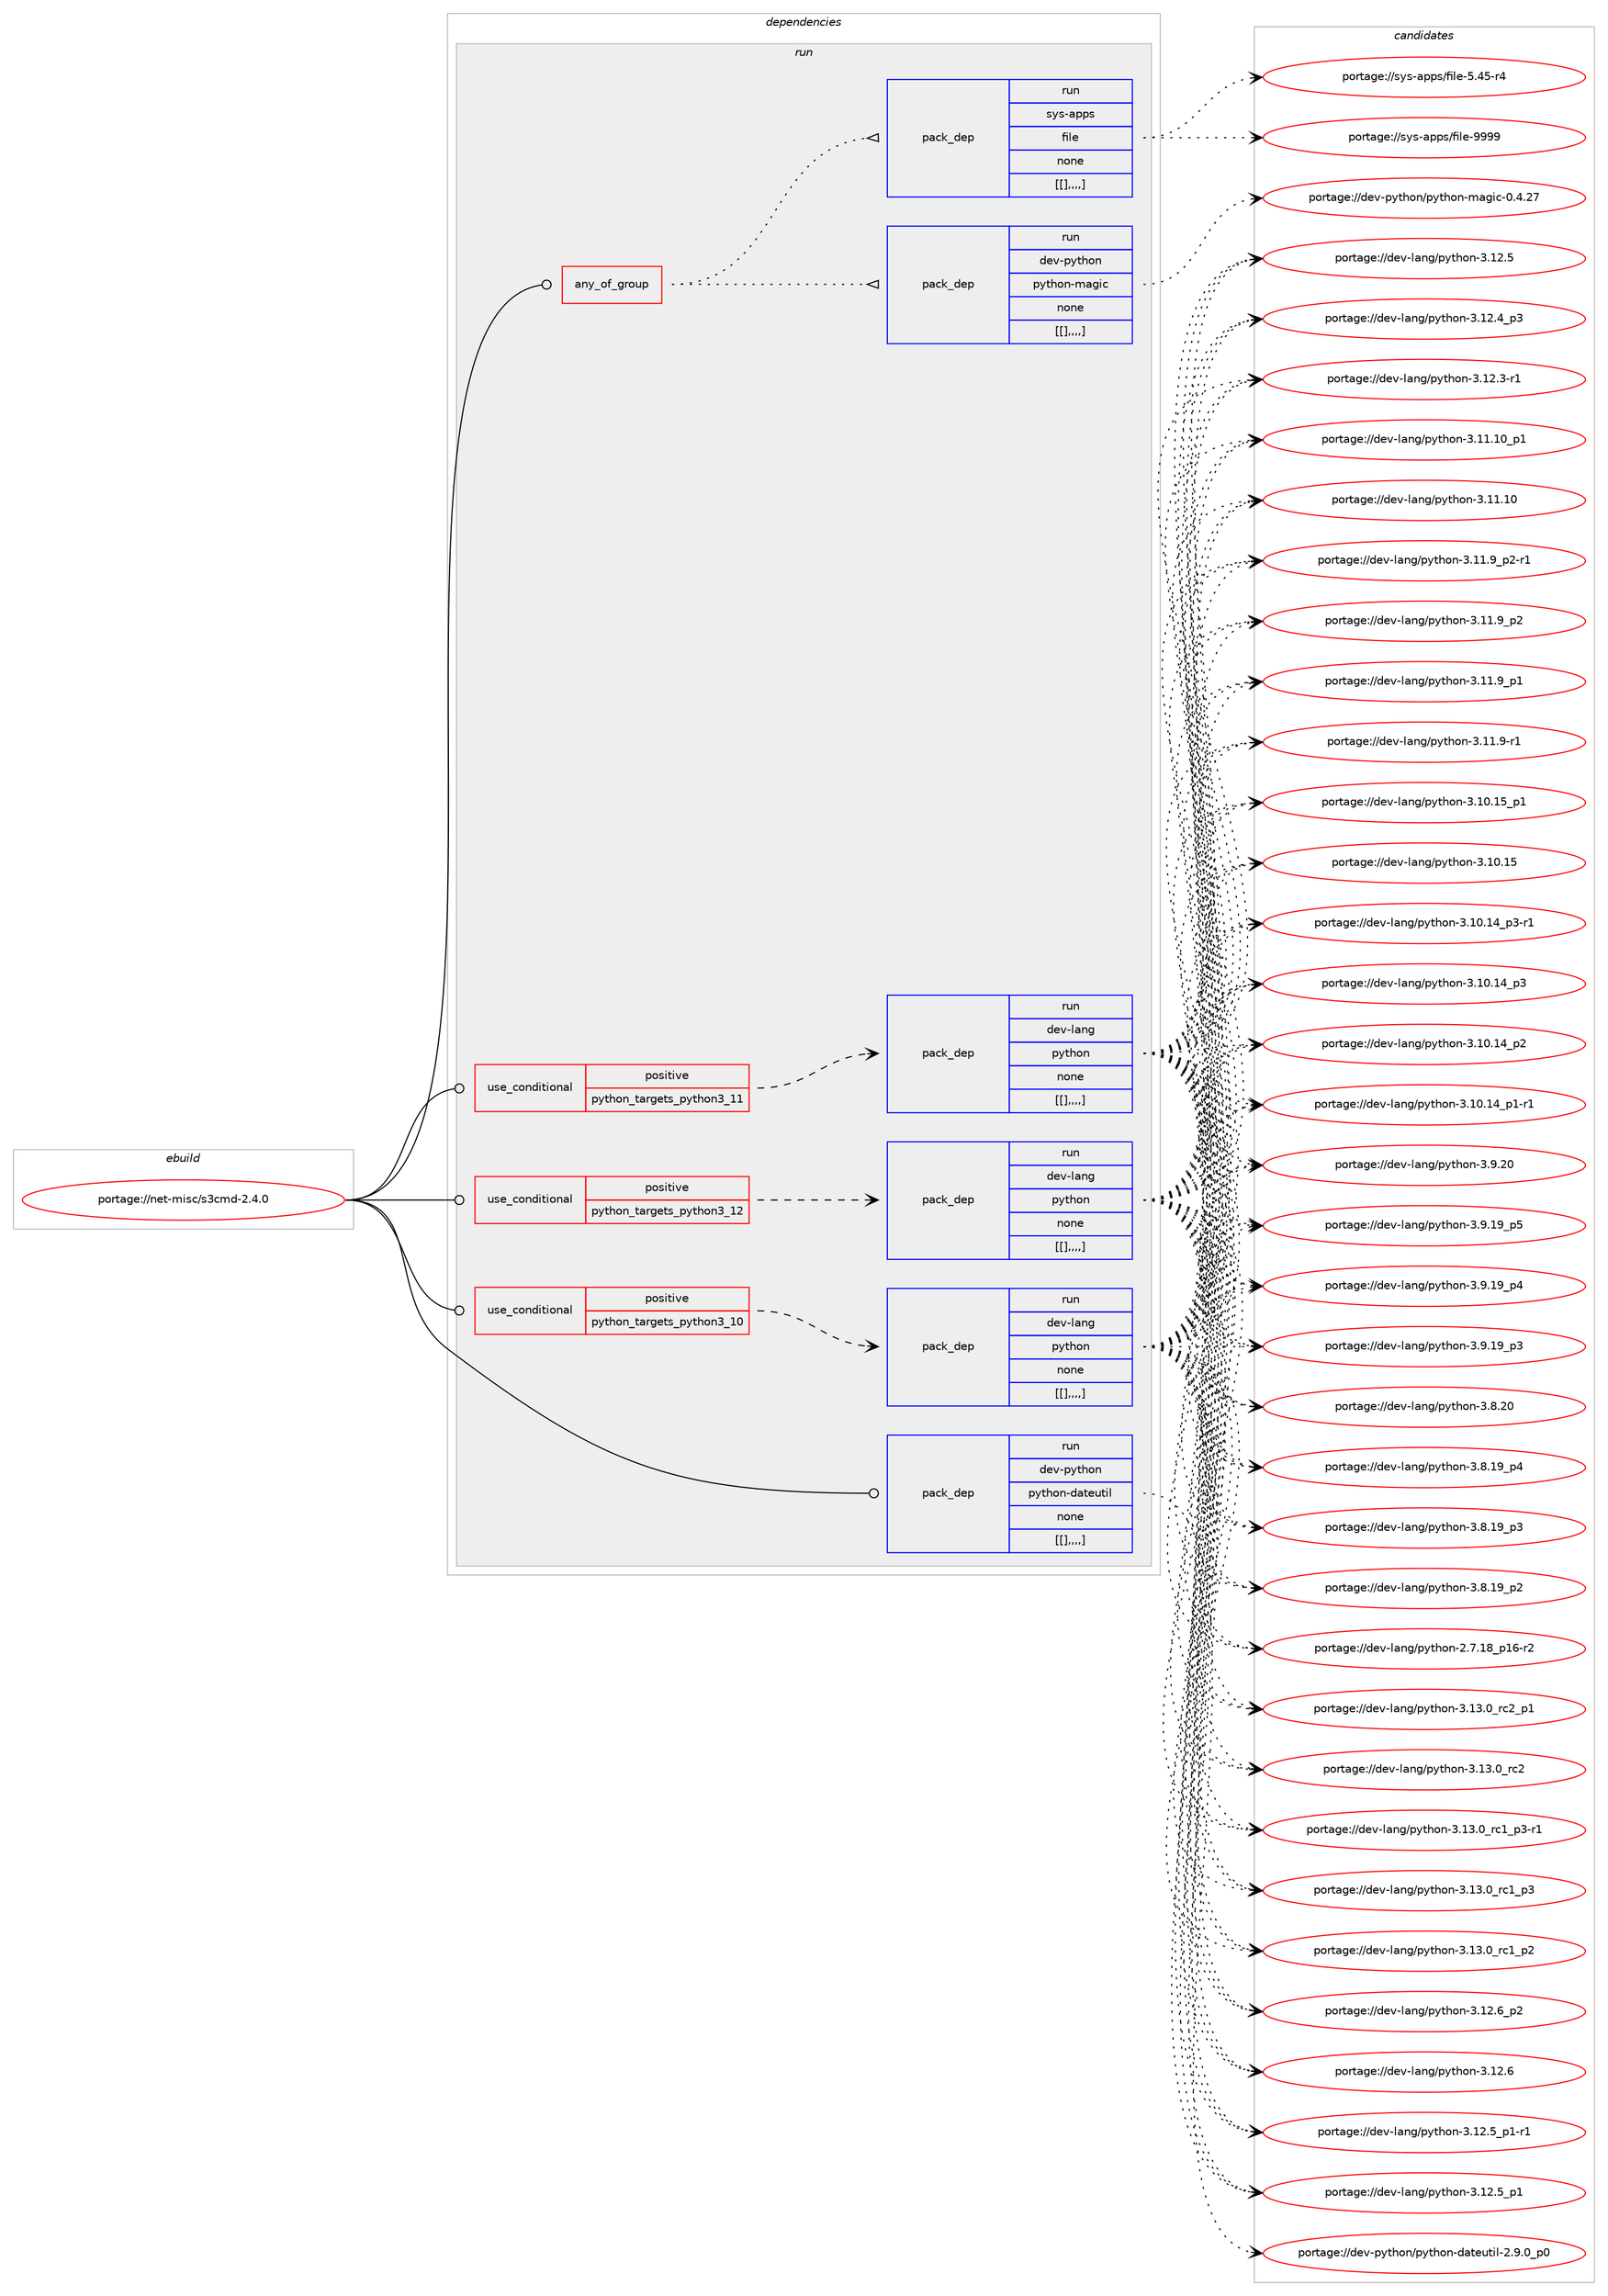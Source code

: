 digraph prolog {

# *************
# Graph options
# *************

newrank=true;
concentrate=true;
compound=true;
graph [rankdir=LR,fontname=Helvetica,fontsize=10,ranksep=1.5];#, ranksep=2.5, nodesep=0.2];
edge  [arrowhead=vee];
node  [fontname=Helvetica,fontsize=10];

# **********
# The ebuild
# **********

subgraph cluster_leftcol {
color=gray;
label=<<i>ebuild</i>>;
id [label="portage://net-misc/s3cmd-2.4.0", color=red, width=4, href="../net-misc/s3cmd-2.4.0.svg"];
}

# ****************
# The dependencies
# ****************

subgraph cluster_midcol {
color=gray;
label=<<i>dependencies</i>>;
subgraph cluster_compile {
fillcolor="#eeeeee";
style=filled;
label=<<i>compile</i>>;
}
subgraph cluster_compileandrun {
fillcolor="#eeeeee";
style=filled;
label=<<i>compile and run</i>>;
}
subgraph cluster_run {
fillcolor="#eeeeee";
style=filled;
label=<<i>run</i>>;
subgraph any21 {
dependency11286 [label=<<TABLE BORDER="0" CELLBORDER="1" CELLSPACING="0" CELLPADDING="4"><TR><TD CELLPADDING="10">any_of_group</TD></TR></TABLE>>, shape=none, color=red];subgraph pack6899 {
dependency11287 [label=<<TABLE BORDER="0" CELLBORDER="1" CELLSPACING="0" CELLPADDING="4" WIDTH="220"><TR><TD ROWSPAN="6" CELLPADDING="30">pack_dep</TD></TR><TR><TD WIDTH="110">run</TD></TR><TR><TD>dev-python</TD></TR><TR><TD>python-magic</TD></TR><TR><TD>none</TD></TR><TR><TD>[[],,,,]</TD></TR></TABLE>>, shape=none, color=blue];
}
dependency11286:e -> dependency11287:w [weight=20,style="dotted",arrowhead="oinv"];
subgraph pack6900 {
dependency11288 [label=<<TABLE BORDER="0" CELLBORDER="1" CELLSPACING="0" CELLPADDING="4" WIDTH="220"><TR><TD ROWSPAN="6" CELLPADDING="30">pack_dep</TD></TR><TR><TD WIDTH="110">run</TD></TR><TR><TD>sys-apps</TD></TR><TR><TD>file</TD></TR><TR><TD>none</TD></TR><TR><TD>[[],,,,]</TD></TR></TABLE>>, shape=none, color=blue];
}
dependency11286:e -> dependency11288:w [weight=20,style="dotted",arrowhead="oinv"];
}
id:e -> dependency11286:w [weight=20,style="solid",arrowhead="odot"];
subgraph cond4362 {
dependency11289 [label=<<TABLE BORDER="0" CELLBORDER="1" CELLSPACING="0" CELLPADDING="4"><TR><TD ROWSPAN="3" CELLPADDING="10">use_conditional</TD></TR><TR><TD>positive</TD></TR><TR><TD>python_targets_python3_10</TD></TR></TABLE>>, shape=none, color=red];
subgraph pack6901 {
dependency11290 [label=<<TABLE BORDER="0" CELLBORDER="1" CELLSPACING="0" CELLPADDING="4" WIDTH="220"><TR><TD ROWSPAN="6" CELLPADDING="30">pack_dep</TD></TR><TR><TD WIDTH="110">run</TD></TR><TR><TD>dev-lang</TD></TR><TR><TD>python</TD></TR><TR><TD>none</TD></TR><TR><TD>[[],,,,]</TD></TR></TABLE>>, shape=none, color=blue];
}
dependency11289:e -> dependency11290:w [weight=20,style="dashed",arrowhead="vee"];
}
id:e -> dependency11289:w [weight=20,style="solid",arrowhead="odot"];
subgraph cond4363 {
dependency11291 [label=<<TABLE BORDER="0" CELLBORDER="1" CELLSPACING="0" CELLPADDING="4"><TR><TD ROWSPAN="3" CELLPADDING="10">use_conditional</TD></TR><TR><TD>positive</TD></TR><TR><TD>python_targets_python3_11</TD></TR></TABLE>>, shape=none, color=red];
subgraph pack6902 {
dependency11292 [label=<<TABLE BORDER="0" CELLBORDER="1" CELLSPACING="0" CELLPADDING="4" WIDTH="220"><TR><TD ROWSPAN="6" CELLPADDING="30">pack_dep</TD></TR><TR><TD WIDTH="110">run</TD></TR><TR><TD>dev-lang</TD></TR><TR><TD>python</TD></TR><TR><TD>none</TD></TR><TR><TD>[[],,,,]</TD></TR></TABLE>>, shape=none, color=blue];
}
dependency11291:e -> dependency11292:w [weight=20,style="dashed",arrowhead="vee"];
}
id:e -> dependency11291:w [weight=20,style="solid",arrowhead="odot"];
subgraph cond4364 {
dependency11293 [label=<<TABLE BORDER="0" CELLBORDER="1" CELLSPACING="0" CELLPADDING="4"><TR><TD ROWSPAN="3" CELLPADDING="10">use_conditional</TD></TR><TR><TD>positive</TD></TR><TR><TD>python_targets_python3_12</TD></TR></TABLE>>, shape=none, color=red];
subgraph pack6903 {
dependency11294 [label=<<TABLE BORDER="0" CELLBORDER="1" CELLSPACING="0" CELLPADDING="4" WIDTH="220"><TR><TD ROWSPAN="6" CELLPADDING="30">pack_dep</TD></TR><TR><TD WIDTH="110">run</TD></TR><TR><TD>dev-lang</TD></TR><TR><TD>python</TD></TR><TR><TD>none</TD></TR><TR><TD>[[],,,,]</TD></TR></TABLE>>, shape=none, color=blue];
}
dependency11293:e -> dependency11294:w [weight=20,style="dashed",arrowhead="vee"];
}
id:e -> dependency11293:w [weight=20,style="solid",arrowhead="odot"];
subgraph pack6904 {
dependency11295 [label=<<TABLE BORDER="0" CELLBORDER="1" CELLSPACING="0" CELLPADDING="4" WIDTH="220"><TR><TD ROWSPAN="6" CELLPADDING="30">pack_dep</TD></TR><TR><TD WIDTH="110">run</TD></TR><TR><TD>dev-python</TD></TR><TR><TD>python-dateutil</TD></TR><TR><TD>none</TD></TR><TR><TD>[[],,,,]</TD></TR></TABLE>>, shape=none, color=blue];
}
id:e -> dependency11295:w [weight=20,style="solid",arrowhead="odot"];
}
}

# **************
# The candidates
# **************

subgraph cluster_choices {
rank=same;
color=gray;
label=<<i>candidates</i>>;

subgraph choice6899 {
color=black;
nodesep=1;
choice100101118451121211161041111104711212111610411111045109971031059945484652465055 [label="portage://dev-python/python-magic-0.4.27", color=red, width=4,href="../dev-python/python-magic-0.4.27.svg"];
dependency11287:e -> choice100101118451121211161041111104711212111610411111045109971031059945484652465055:w [style=dotted,weight="100"];
}
subgraph choice6900 {
color=black;
nodesep=1;
choice1151211154597112112115471021051081014557575757 [label="portage://sys-apps/file-9999", color=red, width=4,href="../sys-apps/file-9999.svg"];
choice11512111545971121121154710210510810145534652534511452 [label="portage://sys-apps/file-5.45-r4", color=red, width=4,href="../sys-apps/file-5.45-r4.svg"];
dependency11288:e -> choice1151211154597112112115471021051081014557575757:w [style=dotted,weight="100"];
dependency11288:e -> choice11512111545971121121154710210510810145534652534511452:w [style=dotted,weight="100"];
}
subgraph choice6901 {
color=black;
nodesep=1;
choice100101118451089711010347112121116104111110455146495146489511499509511249 [label="portage://dev-lang/python-3.13.0_rc2_p1", color=red, width=4,href="../dev-lang/python-3.13.0_rc2_p1.svg"];
choice10010111845108971101034711212111610411111045514649514648951149950 [label="portage://dev-lang/python-3.13.0_rc2", color=red, width=4,href="../dev-lang/python-3.13.0_rc2.svg"];
choice1001011184510897110103471121211161041111104551464951464895114994995112514511449 [label="portage://dev-lang/python-3.13.0_rc1_p3-r1", color=red, width=4,href="../dev-lang/python-3.13.0_rc1_p3-r1.svg"];
choice100101118451089711010347112121116104111110455146495146489511499499511251 [label="portage://dev-lang/python-3.13.0_rc1_p3", color=red, width=4,href="../dev-lang/python-3.13.0_rc1_p3.svg"];
choice100101118451089711010347112121116104111110455146495146489511499499511250 [label="portage://dev-lang/python-3.13.0_rc1_p2", color=red, width=4,href="../dev-lang/python-3.13.0_rc1_p2.svg"];
choice100101118451089711010347112121116104111110455146495046549511250 [label="portage://dev-lang/python-3.12.6_p2", color=red, width=4,href="../dev-lang/python-3.12.6_p2.svg"];
choice10010111845108971101034711212111610411111045514649504654 [label="portage://dev-lang/python-3.12.6", color=red, width=4,href="../dev-lang/python-3.12.6.svg"];
choice1001011184510897110103471121211161041111104551464950465395112494511449 [label="portage://dev-lang/python-3.12.5_p1-r1", color=red, width=4,href="../dev-lang/python-3.12.5_p1-r1.svg"];
choice100101118451089711010347112121116104111110455146495046539511249 [label="portage://dev-lang/python-3.12.5_p1", color=red, width=4,href="../dev-lang/python-3.12.5_p1.svg"];
choice10010111845108971101034711212111610411111045514649504653 [label="portage://dev-lang/python-3.12.5", color=red, width=4,href="../dev-lang/python-3.12.5.svg"];
choice100101118451089711010347112121116104111110455146495046529511251 [label="portage://dev-lang/python-3.12.4_p3", color=red, width=4,href="../dev-lang/python-3.12.4_p3.svg"];
choice100101118451089711010347112121116104111110455146495046514511449 [label="portage://dev-lang/python-3.12.3-r1", color=red, width=4,href="../dev-lang/python-3.12.3-r1.svg"];
choice10010111845108971101034711212111610411111045514649494649489511249 [label="portage://dev-lang/python-3.11.10_p1", color=red, width=4,href="../dev-lang/python-3.11.10_p1.svg"];
choice1001011184510897110103471121211161041111104551464949464948 [label="portage://dev-lang/python-3.11.10", color=red, width=4,href="../dev-lang/python-3.11.10.svg"];
choice1001011184510897110103471121211161041111104551464949465795112504511449 [label="portage://dev-lang/python-3.11.9_p2-r1", color=red, width=4,href="../dev-lang/python-3.11.9_p2-r1.svg"];
choice100101118451089711010347112121116104111110455146494946579511250 [label="portage://dev-lang/python-3.11.9_p2", color=red, width=4,href="../dev-lang/python-3.11.9_p2.svg"];
choice100101118451089711010347112121116104111110455146494946579511249 [label="portage://dev-lang/python-3.11.9_p1", color=red, width=4,href="../dev-lang/python-3.11.9_p1.svg"];
choice100101118451089711010347112121116104111110455146494946574511449 [label="portage://dev-lang/python-3.11.9-r1", color=red, width=4,href="../dev-lang/python-3.11.9-r1.svg"];
choice10010111845108971101034711212111610411111045514649484649539511249 [label="portage://dev-lang/python-3.10.15_p1", color=red, width=4,href="../dev-lang/python-3.10.15_p1.svg"];
choice1001011184510897110103471121211161041111104551464948464953 [label="portage://dev-lang/python-3.10.15", color=red, width=4,href="../dev-lang/python-3.10.15.svg"];
choice100101118451089711010347112121116104111110455146494846495295112514511449 [label="portage://dev-lang/python-3.10.14_p3-r1", color=red, width=4,href="../dev-lang/python-3.10.14_p3-r1.svg"];
choice10010111845108971101034711212111610411111045514649484649529511251 [label="portage://dev-lang/python-3.10.14_p3", color=red, width=4,href="../dev-lang/python-3.10.14_p3.svg"];
choice10010111845108971101034711212111610411111045514649484649529511250 [label="portage://dev-lang/python-3.10.14_p2", color=red, width=4,href="../dev-lang/python-3.10.14_p2.svg"];
choice100101118451089711010347112121116104111110455146494846495295112494511449 [label="portage://dev-lang/python-3.10.14_p1-r1", color=red, width=4,href="../dev-lang/python-3.10.14_p1-r1.svg"];
choice10010111845108971101034711212111610411111045514657465048 [label="portage://dev-lang/python-3.9.20", color=red, width=4,href="../dev-lang/python-3.9.20.svg"];
choice100101118451089711010347112121116104111110455146574649579511253 [label="portage://dev-lang/python-3.9.19_p5", color=red, width=4,href="../dev-lang/python-3.9.19_p5.svg"];
choice100101118451089711010347112121116104111110455146574649579511252 [label="portage://dev-lang/python-3.9.19_p4", color=red, width=4,href="../dev-lang/python-3.9.19_p4.svg"];
choice100101118451089711010347112121116104111110455146574649579511251 [label="portage://dev-lang/python-3.9.19_p3", color=red, width=4,href="../dev-lang/python-3.9.19_p3.svg"];
choice10010111845108971101034711212111610411111045514656465048 [label="portage://dev-lang/python-3.8.20", color=red, width=4,href="../dev-lang/python-3.8.20.svg"];
choice100101118451089711010347112121116104111110455146564649579511252 [label="portage://dev-lang/python-3.8.19_p4", color=red, width=4,href="../dev-lang/python-3.8.19_p4.svg"];
choice100101118451089711010347112121116104111110455146564649579511251 [label="portage://dev-lang/python-3.8.19_p3", color=red, width=4,href="../dev-lang/python-3.8.19_p3.svg"];
choice100101118451089711010347112121116104111110455146564649579511250 [label="portage://dev-lang/python-3.8.19_p2", color=red, width=4,href="../dev-lang/python-3.8.19_p2.svg"];
choice100101118451089711010347112121116104111110455046554649569511249544511450 [label="portage://dev-lang/python-2.7.18_p16-r2", color=red, width=4,href="../dev-lang/python-2.7.18_p16-r2.svg"];
dependency11290:e -> choice100101118451089711010347112121116104111110455146495146489511499509511249:w [style=dotted,weight="100"];
dependency11290:e -> choice10010111845108971101034711212111610411111045514649514648951149950:w [style=dotted,weight="100"];
dependency11290:e -> choice1001011184510897110103471121211161041111104551464951464895114994995112514511449:w [style=dotted,weight="100"];
dependency11290:e -> choice100101118451089711010347112121116104111110455146495146489511499499511251:w [style=dotted,weight="100"];
dependency11290:e -> choice100101118451089711010347112121116104111110455146495146489511499499511250:w [style=dotted,weight="100"];
dependency11290:e -> choice100101118451089711010347112121116104111110455146495046549511250:w [style=dotted,weight="100"];
dependency11290:e -> choice10010111845108971101034711212111610411111045514649504654:w [style=dotted,weight="100"];
dependency11290:e -> choice1001011184510897110103471121211161041111104551464950465395112494511449:w [style=dotted,weight="100"];
dependency11290:e -> choice100101118451089711010347112121116104111110455146495046539511249:w [style=dotted,weight="100"];
dependency11290:e -> choice10010111845108971101034711212111610411111045514649504653:w [style=dotted,weight="100"];
dependency11290:e -> choice100101118451089711010347112121116104111110455146495046529511251:w [style=dotted,weight="100"];
dependency11290:e -> choice100101118451089711010347112121116104111110455146495046514511449:w [style=dotted,weight="100"];
dependency11290:e -> choice10010111845108971101034711212111610411111045514649494649489511249:w [style=dotted,weight="100"];
dependency11290:e -> choice1001011184510897110103471121211161041111104551464949464948:w [style=dotted,weight="100"];
dependency11290:e -> choice1001011184510897110103471121211161041111104551464949465795112504511449:w [style=dotted,weight="100"];
dependency11290:e -> choice100101118451089711010347112121116104111110455146494946579511250:w [style=dotted,weight="100"];
dependency11290:e -> choice100101118451089711010347112121116104111110455146494946579511249:w [style=dotted,weight="100"];
dependency11290:e -> choice100101118451089711010347112121116104111110455146494946574511449:w [style=dotted,weight="100"];
dependency11290:e -> choice10010111845108971101034711212111610411111045514649484649539511249:w [style=dotted,weight="100"];
dependency11290:e -> choice1001011184510897110103471121211161041111104551464948464953:w [style=dotted,weight="100"];
dependency11290:e -> choice100101118451089711010347112121116104111110455146494846495295112514511449:w [style=dotted,weight="100"];
dependency11290:e -> choice10010111845108971101034711212111610411111045514649484649529511251:w [style=dotted,weight="100"];
dependency11290:e -> choice10010111845108971101034711212111610411111045514649484649529511250:w [style=dotted,weight="100"];
dependency11290:e -> choice100101118451089711010347112121116104111110455146494846495295112494511449:w [style=dotted,weight="100"];
dependency11290:e -> choice10010111845108971101034711212111610411111045514657465048:w [style=dotted,weight="100"];
dependency11290:e -> choice100101118451089711010347112121116104111110455146574649579511253:w [style=dotted,weight="100"];
dependency11290:e -> choice100101118451089711010347112121116104111110455146574649579511252:w [style=dotted,weight="100"];
dependency11290:e -> choice100101118451089711010347112121116104111110455146574649579511251:w [style=dotted,weight="100"];
dependency11290:e -> choice10010111845108971101034711212111610411111045514656465048:w [style=dotted,weight="100"];
dependency11290:e -> choice100101118451089711010347112121116104111110455146564649579511252:w [style=dotted,weight="100"];
dependency11290:e -> choice100101118451089711010347112121116104111110455146564649579511251:w [style=dotted,weight="100"];
dependency11290:e -> choice100101118451089711010347112121116104111110455146564649579511250:w [style=dotted,weight="100"];
dependency11290:e -> choice100101118451089711010347112121116104111110455046554649569511249544511450:w [style=dotted,weight="100"];
}
subgraph choice6902 {
color=black;
nodesep=1;
choice100101118451089711010347112121116104111110455146495146489511499509511249 [label="portage://dev-lang/python-3.13.0_rc2_p1", color=red, width=4,href="../dev-lang/python-3.13.0_rc2_p1.svg"];
choice10010111845108971101034711212111610411111045514649514648951149950 [label="portage://dev-lang/python-3.13.0_rc2", color=red, width=4,href="../dev-lang/python-3.13.0_rc2.svg"];
choice1001011184510897110103471121211161041111104551464951464895114994995112514511449 [label="portage://dev-lang/python-3.13.0_rc1_p3-r1", color=red, width=4,href="../dev-lang/python-3.13.0_rc1_p3-r1.svg"];
choice100101118451089711010347112121116104111110455146495146489511499499511251 [label="portage://dev-lang/python-3.13.0_rc1_p3", color=red, width=4,href="../dev-lang/python-3.13.0_rc1_p3.svg"];
choice100101118451089711010347112121116104111110455146495146489511499499511250 [label="portage://dev-lang/python-3.13.0_rc1_p2", color=red, width=4,href="../dev-lang/python-3.13.0_rc1_p2.svg"];
choice100101118451089711010347112121116104111110455146495046549511250 [label="portage://dev-lang/python-3.12.6_p2", color=red, width=4,href="../dev-lang/python-3.12.6_p2.svg"];
choice10010111845108971101034711212111610411111045514649504654 [label="portage://dev-lang/python-3.12.6", color=red, width=4,href="../dev-lang/python-3.12.6.svg"];
choice1001011184510897110103471121211161041111104551464950465395112494511449 [label="portage://dev-lang/python-3.12.5_p1-r1", color=red, width=4,href="../dev-lang/python-3.12.5_p1-r1.svg"];
choice100101118451089711010347112121116104111110455146495046539511249 [label="portage://dev-lang/python-3.12.5_p1", color=red, width=4,href="../dev-lang/python-3.12.5_p1.svg"];
choice10010111845108971101034711212111610411111045514649504653 [label="portage://dev-lang/python-3.12.5", color=red, width=4,href="../dev-lang/python-3.12.5.svg"];
choice100101118451089711010347112121116104111110455146495046529511251 [label="portage://dev-lang/python-3.12.4_p3", color=red, width=4,href="../dev-lang/python-3.12.4_p3.svg"];
choice100101118451089711010347112121116104111110455146495046514511449 [label="portage://dev-lang/python-3.12.3-r1", color=red, width=4,href="../dev-lang/python-3.12.3-r1.svg"];
choice10010111845108971101034711212111610411111045514649494649489511249 [label="portage://dev-lang/python-3.11.10_p1", color=red, width=4,href="../dev-lang/python-3.11.10_p1.svg"];
choice1001011184510897110103471121211161041111104551464949464948 [label="portage://dev-lang/python-3.11.10", color=red, width=4,href="../dev-lang/python-3.11.10.svg"];
choice1001011184510897110103471121211161041111104551464949465795112504511449 [label="portage://dev-lang/python-3.11.9_p2-r1", color=red, width=4,href="../dev-lang/python-3.11.9_p2-r1.svg"];
choice100101118451089711010347112121116104111110455146494946579511250 [label="portage://dev-lang/python-3.11.9_p2", color=red, width=4,href="../dev-lang/python-3.11.9_p2.svg"];
choice100101118451089711010347112121116104111110455146494946579511249 [label="portage://dev-lang/python-3.11.9_p1", color=red, width=4,href="../dev-lang/python-3.11.9_p1.svg"];
choice100101118451089711010347112121116104111110455146494946574511449 [label="portage://dev-lang/python-3.11.9-r1", color=red, width=4,href="../dev-lang/python-3.11.9-r1.svg"];
choice10010111845108971101034711212111610411111045514649484649539511249 [label="portage://dev-lang/python-3.10.15_p1", color=red, width=4,href="../dev-lang/python-3.10.15_p1.svg"];
choice1001011184510897110103471121211161041111104551464948464953 [label="portage://dev-lang/python-3.10.15", color=red, width=4,href="../dev-lang/python-3.10.15.svg"];
choice100101118451089711010347112121116104111110455146494846495295112514511449 [label="portage://dev-lang/python-3.10.14_p3-r1", color=red, width=4,href="../dev-lang/python-3.10.14_p3-r1.svg"];
choice10010111845108971101034711212111610411111045514649484649529511251 [label="portage://dev-lang/python-3.10.14_p3", color=red, width=4,href="../dev-lang/python-3.10.14_p3.svg"];
choice10010111845108971101034711212111610411111045514649484649529511250 [label="portage://dev-lang/python-3.10.14_p2", color=red, width=4,href="../dev-lang/python-3.10.14_p2.svg"];
choice100101118451089711010347112121116104111110455146494846495295112494511449 [label="portage://dev-lang/python-3.10.14_p1-r1", color=red, width=4,href="../dev-lang/python-3.10.14_p1-r1.svg"];
choice10010111845108971101034711212111610411111045514657465048 [label="portage://dev-lang/python-3.9.20", color=red, width=4,href="../dev-lang/python-3.9.20.svg"];
choice100101118451089711010347112121116104111110455146574649579511253 [label="portage://dev-lang/python-3.9.19_p5", color=red, width=4,href="../dev-lang/python-3.9.19_p5.svg"];
choice100101118451089711010347112121116104111110455146574649579511252 [label="portage://dev-lang/python-3.9.19_p4", color=red, width=4,href="../dev-lang/python-3.9.19_p4.svg"];
choice100101118451089711010347112121116104111110455146574649579511251 [label="portage://dev-lang/python-3.9.19_p3", color=red, width=4,href="../dev-lang/python-3.9.19_p3.svg"];
choice10010111845108971101034711212111610411111045514656465048 [label="portage://dev-lang/python-3.8.20", color=red, width=4,href="../dev-lang/python-3.8.20.svg"];
choice100101118451089711010347112121116104111110455146564649579511252 [label="portage://dev-lang/python-3.8.19_p4", color=red, width=4,href="../dev-lang/python-3.8.19_p4.svg"];
choice100101118451089711010347112121116104111110455146564649579511251 [label="portage://dev-lang/python-3.8.19_p3", color=red, width=4,href="../dev-lang/python-3.8.19_p3.svg"];
choice100101118451089711010347112121116104111110455146564649579511250 [label="portage://dev-lang/python-3.8.19_p2", color=red, width=4,href="../dev-lang/python-3.8.19_p2.svg"];
choice100101118451089711010347112121116104111110455046554649569511249544511450 [label="portage://dev-lang/python-2.7.18_p16-r2", color=red, width=4,href="../dev-lang/python-2.7.18_p16-r2.svg"];
dependency11292:e -> choice100101118451089711010347112121116104111110455146495146489511499509511249:w [style=dotted,weight="100"];
dependency11292:e -> choice10010111845108971101034711212111610411111045514649514648951149950:w [style=dotted,weight="100"];
dependency11292:e -> choice1001011184510897110103471121211161041111104551464951464895114994995112514511449:w [style=dotted,weight="100"];
dependency11292:e -> choice100101118451089711010347112121116104111110455146495146489511499499511251:w [style=dotted,weight="100"];
dependency11292:e -> choice100101118451089711010347112121116104111110455146495146489511499499511250:w [style=dotted,weight="100"];
dependency11292:e -> choice100101118451089711010347112121116104111110455146495046549511250:w [style=dotted,weight="100"];
dependency11292:e -> choice10010111845108971101034711212111610411111045514649504654:w [style=dotted,weight="100"];
dependency11292:e -> choice1001011184510897110103471121211161041111104551464950465395112494511449:w [style=dotted,weight="100"];
dependency11292:e -> choice100101118451089711010347112121116104111110455146495046539511249:w [style=dotted,weight="100"];
dependency11292:e -> choice10010111845108971101034711212111610411111045514649504653:w [style=dotted,weight="100"];
dependency11292:e -> choice100101118451089711010347112121116104111110455146495046529511251:w [style=dotted,weight="100"];
dependency11292:e -> choice100101118451089711010347112121116104111110455146495046514511449:w [style=dotted,weight="100"];
dependency11292:e -> choice10010111845108971101034711212111610411111045514649494649489511249:w [style=dotted,weight="100"];
dependency11292:e -> choice1001011184510897110103471121211161041111104551464949464948:w [style=dotted,weight="100"];
dependency11292:e -> choice1001011184510897110103471121211161041111104551464949465795112504511449:w [style=dotted,weight="100"];
dependency11292:e -> choice100101118451089711010347112121116104111110455146494946579511250:w [style=dotted,weight="100"];
dependency11292:e -> choice100101118451089711010347112121116104111110455146494946579511249:w [style=dotted,weight="100"];
dependency11292:e -> choice100101118451089711010347112121116104111110455146494946574511449:w [style=dotted,weight="100"];
dependency11292:e -> choice10010111845108971101034711212111610411111045514649484649539511249:w [style=dotted,weight="100"];
dependency11292:e -> choice1001011184510897110103471121211161041111104551464948464953:w [style=dotted,weight="100"];
dependency11292:e -> choice100101118451089711010347112121116104111110455146494846495295112514511449:w [style=dotted,weight="100"];
dependency11292:e -> choice10010111845108971101034711212111610411111045514649484649529511251:w [style=dotted,weight="100"];
dependency11292:e -> choice10010111845108971101034711212111610411111045514649484649529511250:w [style=dotted,weight="100"];
dependency11292:e -> choice100101118451089711010347112121116104111110455146494846495295112494511449:w [style=dotted,weight="100"];
dependency11292:e -> choice10010111845108971101034711212111610411111045514657465048:w [style=dotted,weight="100"];
dependency11292:e -> choice100101118451089711010347112121116104111110455146574649579511253:w [style=dotted,weight="100"];
dependency11292:e -> choice100101118451089711010347112121116104111110455146574649579511252:w [style=dotted,weight="100"];
dependency11292:e -> choice100101118451089711010347112121116104111110455146574649579511251:w [style=dotted,weight="100"];
dependency11292:e -> choice10010111845108971101034711212111610411111045514656465048:w [style=dotted,weight="100"];
dependency11292:e -> choice100101118451089711010347112121116104111110455146564649579511252:w [style=dotted,weight="100"];
dependency11292:e -> choice100101118451089711010347112121116104111110455146564649579511251:w [style=dotted,weight="100"];
dependency11292:e -> choice100101118451089711010347112121116104111110455146564649579511250:w [style=dotted,weight="100"];
dependency11292:e -> choice100101118451089711010347112121116104111110455046554649569511249544511450:w [style=dotted,weight="100"];
}
subgraph choice6903 {
color=black;
nodesep=1;
choice100101118451089711010347112121116104111110455146495146489511499509511249 [label="portage://dev-lang/python-3.13.0_rc2_p1", color=red, width=4,href="../dev-lang/python-3.13.0_rc2_p1.svg"];
choice10010111845108971101034711212111610411111045514649514648951149950 [label="portage://dev-lang/python-3.13.0_rc2", color=red, width=4,href="../dev-lang/python-3.13.0_rc2.svg"];
choice1001011184510897110103471121211161041111104551464951464895114994995112514511449 [label="portage://dev-lang/python-3.13.0_rc1_p3-r1", color=red, width=4,href="../dev-lang/python-3.13.0_rc1_p3-r1.svg"];
choice100101118451089711010347112121116104111110455146495146489511499499511251 [label="portage://dev-lang/python-3.13.0_rc1_p3", color=red, width=4,href="../dev-lang/python-3.13.0_rc1_p3.svg"];
choice100101118451089711010347112121116104111110455146495146489511499499511250 [label="portage://dev-lang/python-3.13.0_rc1_p2", color=red, width=4,href="../dev-lang/python-3.13.0_rc1_p2.svg"];
choice100101118451089711010347112121116104111110455146495046549511250 [label="portage://dev-lang/python-3.12.6_p2", color=red, width=4,href="../dev-lang/python-3.12.6_p2.svg"];
choice10010111845108971101034711212111610411111045514649504654 [label="portage://dev-lang/python-3.12.6", color=red, width=4,href="../dev-lang/python-3.12.6.svg"];
choice1001011184510897110103471121211161041111104551464950465395112494511449 [label="portage://dev-lang/python-3.12.5_p1-r1", color=red, width=4,href="../dev-lang/python-3.12.5_p1-r1.svg"];
choice100101118451089711010347112121116104111110455146495046539511249 [label="portage://dev-lang/python-3.12.5_p1", color=red, width=4,href="../dev-lang/python-3.12.5_p1.svg"];
choice10010111845108971101034711212111610411111045514649504653 [label="portage://dev-lang/python-3.12.5", color=red, width=4,href="../dev-lang/python-3.12.5.svg"];
choice100101118451089711010347112121116104111110455146495046529511251 [label="portage://dev-lang/python-3.12.4_p3", color=red, width=4,href="../dev-lang/python-3.12.4_p3.svg"];
choice100101118451089711010347112121116104111110455146495046514511449 [label="portage://dev-lang/python-3.12.3-r1", color=red, width=4,href="../dev-lang/python-3.12.3-r1.svg"];
choice10010111845108971101034711212111610411111045514649494649489511249 [label="portage://dev-lang/python-3.11.10_p1", color=red, width=4,href="../dev-lang/python-3.11.10_p1.svg"];
choice1001011184510897110103471121211161041111104551464949464948 [label="portage://dev-lang/python-3.11.10", color=red, width=4,href="../dev-lang/python-3.11.10.svg"];
choice1001011184510897110103471121211161041111104551464949465795112504511449 [label="portage://dev-lang/python-3.11.9_p2-r1", color=red, width=4,href="../dev-lang/python-3.11.9_p2-r1.svg"];
choice100101118451089711010347112121116104111110455146494946579511250 [label="portage://dev-lang/python-3.11.9_p2", color=red, width=4,href="../dev-lang/python-3.11.9_p2.svg"];
choice100101118451089711010347112121116104111110455146494946579511249 [label="portage://dev-lang/python-3.11.9_p1", color=red, width=4,href="../dev-lang/python-3.11.9_p1.svg"];
choice100101118451089711010347112121116104111110455146494946574511449 [label="portage://dev-lang/python-3.11.9-r1", color=red, width=4,href="../dev-lang/python-3.11.9-r1.svg"];
choice10010111845108971101034711212111610411111045514649484649539511249 [label="portage://dev-lang/python-3.10.15_p1", color=red, width=4,href="../dev-lang/python-3.10.15_p1.svg"];
choice1001011184510897110103471121211161041111104551464948464953 [label="portage://dev-lang/python-3.10.15", color=red, width=4,href="../dev-lang/python-3.10.15.svg"];
choice100101118451089711010347112121116104111110455146494846495295112514511449 [label="portage://dev-lang/python-3.10.14_p3-r1", color=red, width=4,href="../dev-lang/python-3.10.14_p3-r1.svg"];
choice10010111845108971101034711212111610411111045514649484649529511251 [label="portage://dev-lang/python-3.10.14_p3", color=red, width=4,href="../dev-lang/python-3.10.14_p3.svg"];
choice10010111845108971101034711212111610411111045514649484649529511250 [label="portage://dev-lang/python-3.10.14_p2", color=red, width=4,href="../dev-lang/python-3.10.14_p2.svg"];
choice100101118451089711010347112121116104111110455146494846495295112494511449 [label="portage://dev-lang/python-3.10.14_p1-r1", color=red, width=4,href="../dev-lang/python-3.10.14_p1-r1.svg"];
choice10010111845108971101034711212111610411111045514657465048 [label="portage://dev-lang/python-3.9.20", color=red, width=4,href="../dev-lang/python-3.9.20.svg"];
choice100101118451089711010347112121116104111110455146574649579511253 [label="portage://dev-lang/python-3.9.19_p5", color=red, width=4,href="../dev-lang/python-3.9.19_p5.svg"];
choice100101118451089711010347112121116104111110455146574649579511252 [label="portage://dev-lang/python-3.9.19_p4", color=red, width=4,href="../dev-lang/python-3.9.19_p4.svg"];
choice100101118451089711010347112121116104111110455146574649579511251 [label="portage://dev-lang/python-3.9.19_p3", color=red, width=4,href="../dev-lang/python-3.9.19_p3.svg"];
choice10010111845108971101034711212111610411111045514656465048 [label="portage://dev-lang/python-3.8.20", color=red, width=4,href="../dev-lang/python-3.8.20.svg"];
choice100101118451089711010347112121116104111110455146564649579511252 [label="portage://dev-lang/python-3.8.19_p4", color=red, width=4,href="../dev-lang/python-3.8.19_p4.svg"];
choice100101118451089711010347112121116104111110455146564649579511251 [label="portage://dev-lang/python-3.8.19_p3", color=red, width=4,href="../dev-lang/python-3.8.19_p3.svg"];
choice100101118451089711010347112121116104111110455146564649579511250 [label="portage://dev-lang/python-3.8.19_p2", color=red, width=4,href="../dev-lang/python-3.8.19_p2.svg"];
choice100101118451089711010347112121116104111110455046554649569511249544511450 [label="portage://dev-lang/python-2.7.18_p16-r2", color=red, width=4,href="../dev-lang/python-2.7.18_p16-r2.svg"];
dependency11294:e -> choice100101118451089711010347112121116104111110455146495146489511499509511249:w [style=dotted,weight="100"];
dependency11294:e -> choice10010111845108971101034711212111610411111045514649514648951149950:w [style=dotted,weight="100"];
dependency11294:e -> choice1001011184510897110103471121211161041111104551464951464895114994995112514511449:w [style=dotted,weight="100"];
dependency11294:e -> choice100101118451089711010347112121116104111110455146495146489511499499511251:w [style=dotted,weight="100"];
dependency11294:e -> choice100101118451089711010347112121116104111110455146495146489511499499511250:w [style=dotted,weight="100"];
dependency11294:e -> choice100101118451089711010347112121116104111110455146495046549511250:w [style=dotted,weight="100"];
dependency11294:e -> choice10010111845108971101034711212111610411111045514649504654:w [style=dotted,weight="100"];
dependency11294:e -> choice1001011184510897110103471121211161041111104551464950465395112494511449:w [style=dotted,weight="100"];
dependency11294:e -> choice100101118451089711010347112121116104111110455146495046539511249:w [style=dotted,weight="100"];
dependency11294:e -> choice10010111845108971101034711212111610411111045514649504653:w [style=dotted,weight="100"];
dependency11294:e -> choice100101118451089711010347112121116104111110455146495046529511251:w [style=dotted,weight="100"];
dependency11294:e -> choice100101118451089711010347112121116104111110455146495046514511449:w [style=dotted,weight="100"];
dependency11294:e -> choice10010111845108971101034711212111610411111045514649494649489511249:w [style=dotted,weight="100"];
dependency11294:e -> choice1001011184510897110103471121211161041111104551464949464948:w [style=dotted,weight="100"];
dependency11294:e -> choice1001011184510897110103471121211161041111104551464949465795112504511449:w [style=dotted,weight="100"];
dependency11294:e -> choice100101118451089711010347112121116104111110455146494946579511250:w [style=dotted,weight="100"];
dependency11294:e -> choice100101118451089711010347112121116104111110455146494946579511249:w [style=dotted,weight="100"];
dependency11294:e -> choice100101118451089711010347112121116104111110455146494946574511449:w [style=dotted,weight="100"];
dependency11294:e -> choice10010111845108971101034711212111610411111045514649484649539511249:w [style=dotted,weight="100"];
dependency11294:e -> choice1001011184510897110103471121211161041111104551464948464953:w [style=dotted,weight="100"];
dependency11294:e -> choice100101118451089711010347112121116104111110455146494846495295112514511449:w [style=dotted,weight="100"];
dependency11294:e -> choice10010111845108971101034711212111610411111045514649484649529511251:w [style=dotted,weight="100"];
dependency11294:e -> choice10010111845108971101034711212111610411111045514649484649529511250:w [style=dotted,weight="100"];
dependency11294:e -> choice100101118451089711010347112121116104111110455146494846495295112494511449:w [style=dotted,weight="100"];
dependency11294:e -> choice10010111845108971101034711212111610411111045514657465048:w [style=dotted,weight="100"];
dependency11294:e -> choice100101118451089711010347112121116104111110455146574649579511253:w [style=dotted,weight="100"];
dependency11294:e -> choice100101118451089711010347112121116104111110455146574649579511252:w [style=dotted,weight="100"];
dependency11294:e -> choice100101118451089711010347112121116104111110455146574649579511251:w [style=dotted,weight="100"];
dependency11294:e -> choice10010111845108971101034711212111610411111045514656465048:w [style=dotted,weight="100"];
dependency11294:e -> choice100101118451089711010347112121116104111110455146564649579511252:w [style=dotted,weight="100"];
dependency11294:e -> choice100101118451089711010347112121116104111110455146564649579511251:w [style=dotted,weight="100"];
dependency11294:e -> choice100101118451089711010347112121116104111110455146564649579511250:w [style=dotted,weight="100"];
dependency11294:e -> choice100101118451089711010347112121116104111110455046554649569511249544511450:w [style=dotted,weight="100"];
}
subgraph choice6904 {
color=black;
nodesep=1;
choice100101118451121211161041111104711212111610411111045100971161011171161051084550465746489511248 [label="portage://dev-python/python-dateutil-2.9.0_p0", color=red, width=4,href="../dev-python/python-dateutil-2.9.0_p0.svg"];
dependency11295:e -> choice100101118451121211161041111104711212111610411111045100971161011171161051084550465746489511248:w [style=dotted,weight="100"];
}
}

}
